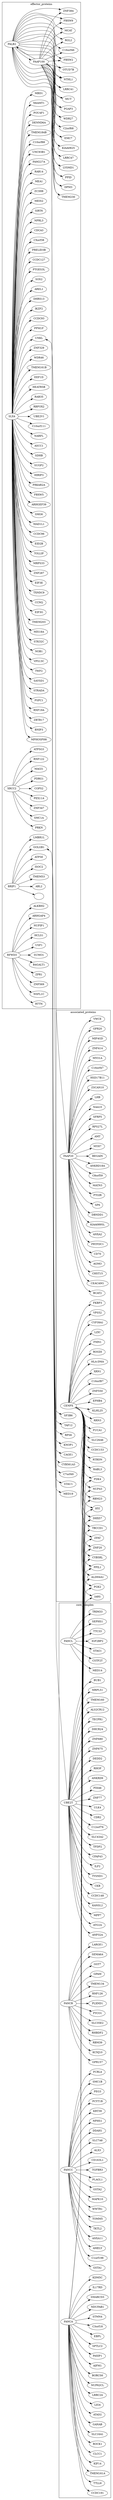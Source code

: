 digraph FA_motif_similarity{
rankdir="LR"
subgraph cluster_0 {
label="effector_proteins";
"PALB2" -> "FBXW2" [weight="3"];
"PALB2" -> "FBXW9" [weight="4"];
"PALB2" -> "DPM3" [weight="3"];
"PALB2" -> "KIAA0825" [weight="3"];
"PALB2" -> "PGAP3" [weight="4"];
"PALB2" -> "OTUD7B" [weight="3"];
"PALB2" -> "FAAP100" [weight="3"];
"PALB2" -> "MCAT" [weight="3"];
"PALB2" -> "PPID" [weight="3"];
"PALB2" -> "LRRC47" [weight="3"];
"PALB2" -> "WDR27" [weight="3"];
"PALB2" -> "NTHL1" [weight="3"];
"PALB2" -> "RGL2" [weight="3"];
"PALB2" -> "TMEM230" [weight="3"];
"PALB2" -> "LYSMD1" [weight="3"];
"PALB2" -> "C2orf68" [weight="3"];
"PALB2" -> "LRRC41" [weight="3"];
"PALB2" -> "C16orf46" [weight="4"];
"PALB2" -> "ZNF384" [weight="3"];
"PALB2" -> "EMC7" [weight="3"];
"PALB2" -> "MUT" [weight="3"];
"SLX4" -> "NOB1" [weight="3"];
"SLX4" -> "STK32C" [weight="3"];
"SLX4" -> "MIS18A" [weight="3"];
"SLX4" -> "TMEM203" [weight="3"];
"SLX4" -> "EIF3G" [weight="3"];
"SLX4" -> "CCNQ" [weight="3"];
"SLX4" -> "TXNDC9" [weight="3"];
"SLX4" -> "EIF3E" [weight="3"];
"SLX4" -> "ZNF287" [weight="3"];
"SLX4" -> "MRPS33" [weight="3"];
"SLX4" -> "TOLLIP" [weight="3"];
"SLX4" -> "EID2B" [weight="3"];
"SLX4" -> "CCDC96" [weight="3"];
"SLX4" -> "MAD1L1" [weight="3"];
"SLX4" -> "SMG6" [weight="3"];
"SLX4" -> "ARHGEF39" [weight="3"];
"SLX4" -> "FBXW5" [weight="3"];
"SLX4" -> "PRKAR2A" [weight="3"];
"SLX4" -> "HIRIP3" [weight="3"];
"SLX4" -> "SUGP2" [weight="3"];
"SLX4" -> "SDHB" [weight="3"];
"SLX4" -> "ASCC1" [weight="3"];
"SLX4" -> "NARFL" [weight="3"];
"SLX4" -> "C10orf111" [weight="3"];
"SLX4" -> "UBE2V1" [weight="3"];
"SLX4" -> "RBFOX2" [weight="3"];
"SLX4" -> "RAB35" [weight="3"];
"SLX4" -> "HEATR5B" [weight="3"];
"SLX4" -> "EEF1D" [weight="3"];
"SLX4" -> "TMEM161B" [weight="3"];
"SLX4" -> "WDR46" [weight="3"];
"SLX4" -> "ZNF329" [weight="3"];
"SLX4" -> "UNKL" [weight="3"];
"SLX4" -> "PPM1F" [weight="3"];
"SLX4" -> "CCDC93" [weight="3"];
"SLX4" -> "IKZF2" [weight="3"];
"SLX4" -> "DHRS13" [weight="3"];
"SLX4" -> "AREL1" [weight="3"];
"SLX4" -> "SOS2" [weight="3"];
"SLX4" -> "PTGES3L" [weight="3"];
"SLX4" -> "CCDC127" [weight="3"];
"SLX4" -> "PRELID3B" [weight="3"];
"SLX4" -> "CXorf38" [weight="3"];
"SLX4" -> "CDCA3" [weight="3"];
"SLX4" -> "NPRL3" [weight="3"];
"SLX4" -> "SIRT6" [weight="3"];
"SLX4" -> "MEIS2" [weight="3"];
"SLX4" -> "ZC3H8" [weight="3"];
"SLX4" -> "MEA1" [weight="3"];
"SLX4" -> "RAB14" [weight="3"];
"SLX4" -> "FAM227A" [weight="3"];
"SLX4" -> "UNC93B1" [weight="3"];
"SLX4" -> "C10orf88" [weight="3"];
"SLX4" -> "TMEM184B" [weight="3"];
"SLX4" -> "DENND6A" [weight="3"];
"SLX4" -> "POU4F1" [weight="3"];
"SLX4" -> "N6AMT1" [weight="3"];
"SLX4" -> "MBD1" [weight="3"];
"SLX4" -> "MPHOSPH6" [weight="3"];
"SLX4" -> "BNIP3" [weight="3"];
"SLX4" -> "ZBTB17" [weight="3"];
"SLX4" -> "RNF19A" [weight="3"];
"SLX4" -> "PSPC1" [weight="3"];
"SLX4" -> "STRADA" [weight="3"];
"SLX4" -> "SAYSD1" [weight="3"];
"SLX4" -> "TWF2" [weight="3"];
"SLX4" -> "VPS13C" [weight="3"];
"XRCC2" -> "ATP5G3" [weight="3"];
"XRCC2" -> "PRKN" [weight="3"];
"XRCC2" -> "SMC1A" [weight="3"];
"XRCC2" -> "ZNF347" [weight="3"];
"XRCC2" -> "PEX11A" [weight="4"];
"XRCC2" -> "COPS2" [weight="4"];
"XRCC2" -> "PDRG1" [weight="4"];
"XRCC2" -> "MAGI1" [weight="3"];
"XRCC2" -> "RNF122" [weight="3"];
"BRIP1" -> "TMEM53" [weight="6"];
"BRIP1" -> "ISOC2" [weight="3"];
"BRIP1" -> "ATP5E" [weight="3"];
"BRIP1" -> "GOLGB1" [weight="3"];
"BRIP1" -> "LMBR1L" [weight="4"];
"BRIP1" -> "" [weight="11"];
"BRIP1" -> "ABL2" [weight="11"];
"RFWD3" -> "ZNF569" [weight="3"];
"RFWD3" -> "ZPR1" [weight="3"];
"RFWD3" -> "B4GALT1" [weight="3"];
"RFWD3" -> "SUMO1" [weight="4"];
"RFWD3" -> "USF1" [weight="4"];
"RFWD3" -> "HCLS1" [weight="3"];
"RFWD3" -> "NUFIP1" [weight="4"];
"RFWD3" -> "ARHGAP4" [weight="4"];
"RFWD3" -> "ALKBH2" [weight="3"];
"RFWD3" -> "RTTN" [weight="3"];
"RFWD3" -> "NSFL1C" [weight="4"];
}
subgraph cluster_1 {
label="associated_proteins";
"FAAP20" -> "RPS27L" [weight="4"];
"FAAP20" -> "SFRP5" [weight="3"];
"FAAP20" -> "NAA10" [weight="4"];
"FAAP20" -> "LHB" [weight="3"];
"FAAP20" -> "ZSCAN10" [weight="3"];
"FAAP20" -> "HSD17B11" [weight="3"];
"FAAP20" -> "C16orf47" [weight="3"];
"FAAP20" -> "MYO1A" [weight="3"];
"FAAP20" -> "ZNF414" [weight="3"];
"FAAP20" -> "MIF4GD" [weight="3"];
"FAAP20" -> "GPR20" [weight="6"];
"FAAP20" -> "VWCE" [weight="3"];
"FAAP20" -> "BCAT2" [weight="4"];
"FAAP20" -> "CEACAM1" [weight="3"];
"FAAP20" -> "CHST15" [weight="6"];
"FAAP20" -> "AGMO" [weight="3"];
"FAAP20" -> "CD70" [weight="3"];
"FAAP20" -> "PRTFDC1" [weight="3"];
"FAAP20" -> "ANXA2" [weight="3"];
"FAAP20" -> "KIAA0895L" [weight="4"];
"FAAP20" -> "DBNDD1" [weight="3"];
"FAAP20" -> "SP6" [weight="3"];
"FAAP20" -> "PTGIR" [weight="3"];
"FAAP20" -> "MATN3" [weight="6"];
"FAAP20" -> "C8orf59" [weight="3"];
"FAAP20" -> "UNKL" [weight="4"];
"FAAP20" -> "ANKRD18A" [weight="6"];
"FAAP20" -> "BEGAIN" [weight="3"];
"FAAP20" -> "MYH7" [weight="3"];
"FAAP20" -> "AMT" [weight="3"];
"CENPX" -> "FUCA1" [weight="3"];
"CENPX" -> "ZFAT" [weight="3"];
"CENPX" -> "RRN3" [weight="3"];
"CENPX" -> "KLHL25" [weight="3"];
"CENPX" -> "EPHB4" [weight="3"];
"CENPX" -> "ZNF550" [weight="3"];
"CENPX" -> "TBCCD1" [weight="3"];
"CENPX" -> "DHX57" [weight="3"];
"CENPX" -> "HYI" [weight="3"];
"CENPX" -> "RBM23" [weight="3"];
"CENPX" -> "C16orf87" [weight="3"];
"CENPX" -> "XRN1" [weight="3"];
"CENPX" -> "NUP43" [weight="3"];
"CENPX" -> "PDK4" [weight="3"];
"CENPX" -> "IARS" [weight="3"];
"CENPX" -> "HLA-DMA" [weight="3"];
"CENPX" -> "PGK2" [weight="3"];
"CENPX" -> "ROGDI" [weight="3"];
"CENPX" -> "FMN1" [weight="3"];
"CENPX" -> "LZIC" [weight="3"];
"CENPX" -> "CYP39A1" [weight="3"];
"CENPX" -> "ALDH4A1" [weight="3"];
"CENPX" -> "VPS52" [weight="3"];
"CENPX" -> "PPIL1" [weight="3"];
"CENPX" -> "CYB5RL" [weight="3"];
"CENPX" -> "FKBP3" [weight="3"];
"CENPX" -> "RABL3" [weight="3"];
"CENPX" -> "RTBDN" [weight="3"];
"CENPX" -> "CCDC153" [weight="3"];
"CENPX" -> "SLC26A6" [weight="3"];
"CENPX" -> "ZNF20" [weight="3"];
"FAAP100" -> "FBXW2" [weight="4"];
"FAAP100" -> "FBXW9" [weight="6"];
"FAAP100" -> "SF3B6" [weight="3"];
"FAAP100" -> "TAF12" [weight="3"];
"FAAP100" -> "ZNF384" [weight="3"];
"FAAP100" -> "PALB2" [weight="3"];
"FAAP100" -> "RPS6" [weight="3"];
"FAAP100" -> "KNOP1" [weight="3"];
"FAAP100" -> "WDR27" [weight="3"];
"FAAP100" -> "PPID" [weight="4"];
"FAAP100" -> "TMEM230" [weight="3"];
"FAAP100" -> "LYSMD1" [weight="4"];
"FAAP100" -> "C2orf68" [weight="4"];
"FAAP100" -> "CAGE1" [weight="3"];
"FAAP100" -> "MUT" [weight="4"];
"FAAP100" -> "CYB561A3" [weight="3"];
"FAAP100" -> "C7orf49" [weight="3"];
"FAAP100" -> "KIAA0825" [weight="3"];
"FAAP100" -> "PGAP3" [weight="6"];
"FAAP100" -> "OTUD7B" [weight="3"];
"FAAP100" -> "MCAT" [weight="3"];
"FAAP100" -> "NTHL1" [weight="4"];
"FAAP100" -> "STAU1" [weight="3"];
"FAAP100" -> "DPM3" [weight="4"];
"FAAP100" -> "RGL2" [weight="3"];
"FAAP100" -> "MED19" [weight="3"];
"FAAP100" -> "LRRC41" [weight="4"];
"FAAP100" -> "C16orf46" [weight="6"];
"FAAP100" -> "EMC7" [weight="3"];
"FAAP100" -> "LRRC47" [weight="4"];
}
subgraph cluster_2 {
label="core_complex";
"FANCL" -> "TRIM33" [weight="3"];
"FANCL" -> "MED14" [weight="3"];
"FANCL" -> "CSTF2T" [weight="3"];
"FANCL" -> "STAG1" [weight="3"];
"FANCL" -> "IGF2BP2" [weight="4"];
"FANCL" -> "TTC33" [weight="3"];
"FANCL" -> "SEPHS1" [weight="3"];
"UBE2T" -> "MPP7" [weight="4"];
"UBE2T" -> "KANSL2" [weight="3"];
"UBE2T" -> "GOLGB1" [weight="3"];
"UBE2T" -> "CCDC148" [weight="3"];
"UBE2T" -> "CKB" [weight="6"];
"UBE2T" -> "TYSND1" [weight="6"];
"UBE2T" -> "ILF2" [weight="11"];
"UBE2T" -> "CFAP43" [weight="6"];
"UBE2T" -> "TFDP2" [weight="3"];
"UBE2T" -> "SLC43A2" [weight="3"];
"UBE2T" -> "C12orf76" [weight="3"];
"UBE2T" -> "CDR2" [weight="6"];
"UBE2T" -> "ULK4" [weight="6"];
"UBE2T" -> "ZNF77" [weight="3"];
"UBE2T" -> "PDIA6" [weight="6"];
"UBE2T" -> "ANKRD9" [weight="3"];
"UBE2T" -> "RHOF" [weight="4"];
"UBE2T" -> "DEDD2" [weight="3"];
"UBE2T" -> "ZNF675" [weight="11"];
"UBE2T" -> "ZNF680" [weight="11"];
"UBE2T" -> "DHCR24" [weight="6"];
"UBE2T" -> "TECPR1" [weight="4"];
"UBE2T" -> "ALS2CR12" [weight="4"];
"UBE2T" -> "TMEM160" [weight="11"];
"UBE2T" -> "MRPL51" [weight="3"];
"UBE2T" -> "BUB1" [weight="3"];
"UBE2T" -> "ANP32A" [weight="11"];
"UBE2T" -> "ATG2A" [weight="4"];
"FANCB" -> "GGT7" [weight="4"];
"FANCB" -> "SEMA6A" [weight="4"];
"FANCB" -> "LARGE1" [weight="4"];
"FANCB" -> "GPR157" [weight="4"];
"FANCB" -> "KCNJ10" [weight="4"];
"FANCB" -> "RBM39" [weight="3"];
"FANCB" -> "RHBDF2" [weight="3"];
"FANCB" -> "SLC35E2" [weight="4"];
"FANCB" -> "FYCO1" [weight="4"];
"FANCB" -> "PLXND1" [weight="4"];
"FANCB" -> "RNF126" [weight="3"];
"FANCB" -> "TMEM134" [weight="4"];
"FANCB" -> "GPAM" [weight="4"];
"FANCC" -> "FCRL4" [weight="3"];
"FANCC" -> "GSTA1" [weight="3"];
"FANCC" -> "C1orf198" [weight="3"];
"FANCC" -> "AMELY" [weight="3"];
"FANCC" -> "ANXA11" [weight="3"];
"FANCC" -> "TKTL2" [weight="3"];
"FANCC" -> "TOMM5" [weight="3"];
"FANCC" -> "WWTR1" [weight="3"];
"FANCC" -> "MAPK10" [weight="3"];
"FANCC" -> "GSTA2" [weight="3"];
"FANCC" -> "PLAGL1" [weight="3"];
"FANCC" -> "TGFBR3" [weight="3"];
"FANCC" -> "CD163L1" [weight="3"];
"FANCC" -> "ALX3" [weight="3"];
"FANCC" -> "SLC7A8" [weight="3"];
"FANCC" -> "DDAH1" [weight="3"];
"FANCC" -> "NPHS1" [weight="3"];
"FANCC" -> "KRT39" [weight="3"];
"FANCC" -> "PCYT1B" [weight="3"];
"FANCC" -> "PEG3" [weight="3"];
"FANCC" -> "SMC1B" [weight="3"];
"FANCA" -> "KDM5C" [weight="3"];
"FANCA" -> "CCDC191" [weight="3"];
"FANCA" -> "TTLL6" [weight="3"];
"FANCA" -> "TMEM161A" [weight="3"];
"FANCA" -> "TBCCD1" [weight="3"];
"FANCA" -> "DHX57" [weight="3"];
"FANCA" -> "HYI" [weight="3"];
"FANCA" -> "KIF14" [weight="3"];
"FANCA" -> "NUP43" [weight="3"];
"FANCA" -> "PDK4" [weight="3"];
"FANCA" -> "CLCC1" [weight="3"];
"FANCA" -> "ROCK1" [weight="3"];
"FANCA" -> "ALDH4A1" [weight="3"];
"FANCA" -> "SLC16A1" [weight="3"];
"FANCA" -> "PGK2" [weight="3"];
"FANCA" -> "GANAB" [weight="3"];
"FANCA" -> "ATAD2" [weight="3"];
"FANCA" -> "IARS" [weight="3"];
"FANCA" -> "ZNF20" [weight="3"];
"FANCA" -> "LIG4" [weight="3"];
"FANCA" -> "LRRC24" [weight="3"];
"FANCA" -> "NUP62CL" [weight="3"];
"FANCA" -> "PPIL1" [weight="3"];
"FANCA" -> "CYB5RL" [weight="3"];
"FANCA" -> "RBM23" [weight="3"];
"FANCA" -> "BORCS6" [weight="3"];
"FANCA" -> "AIFM1" [weight="3"];
"FANCA" -> "PAXIP1" [weight="3"];
"FANCA" -> "SPTLC2" [weight="3"];
"FANCA" -> "EBPL" [weight="3"];
"FANCA" -> "C3orf18" [weight="3"];
"FANCA" -> "STMN4" [weight="3"];
"FANCA" -> "NDUFAB1" [weight="3"];
"FANCA" -> "SMARCD3" [weight="3"];
"FANCA" -> "ZFAT" [weight="3"];
"FANCA" -> "IL17RD" [weight="3"];
}
}